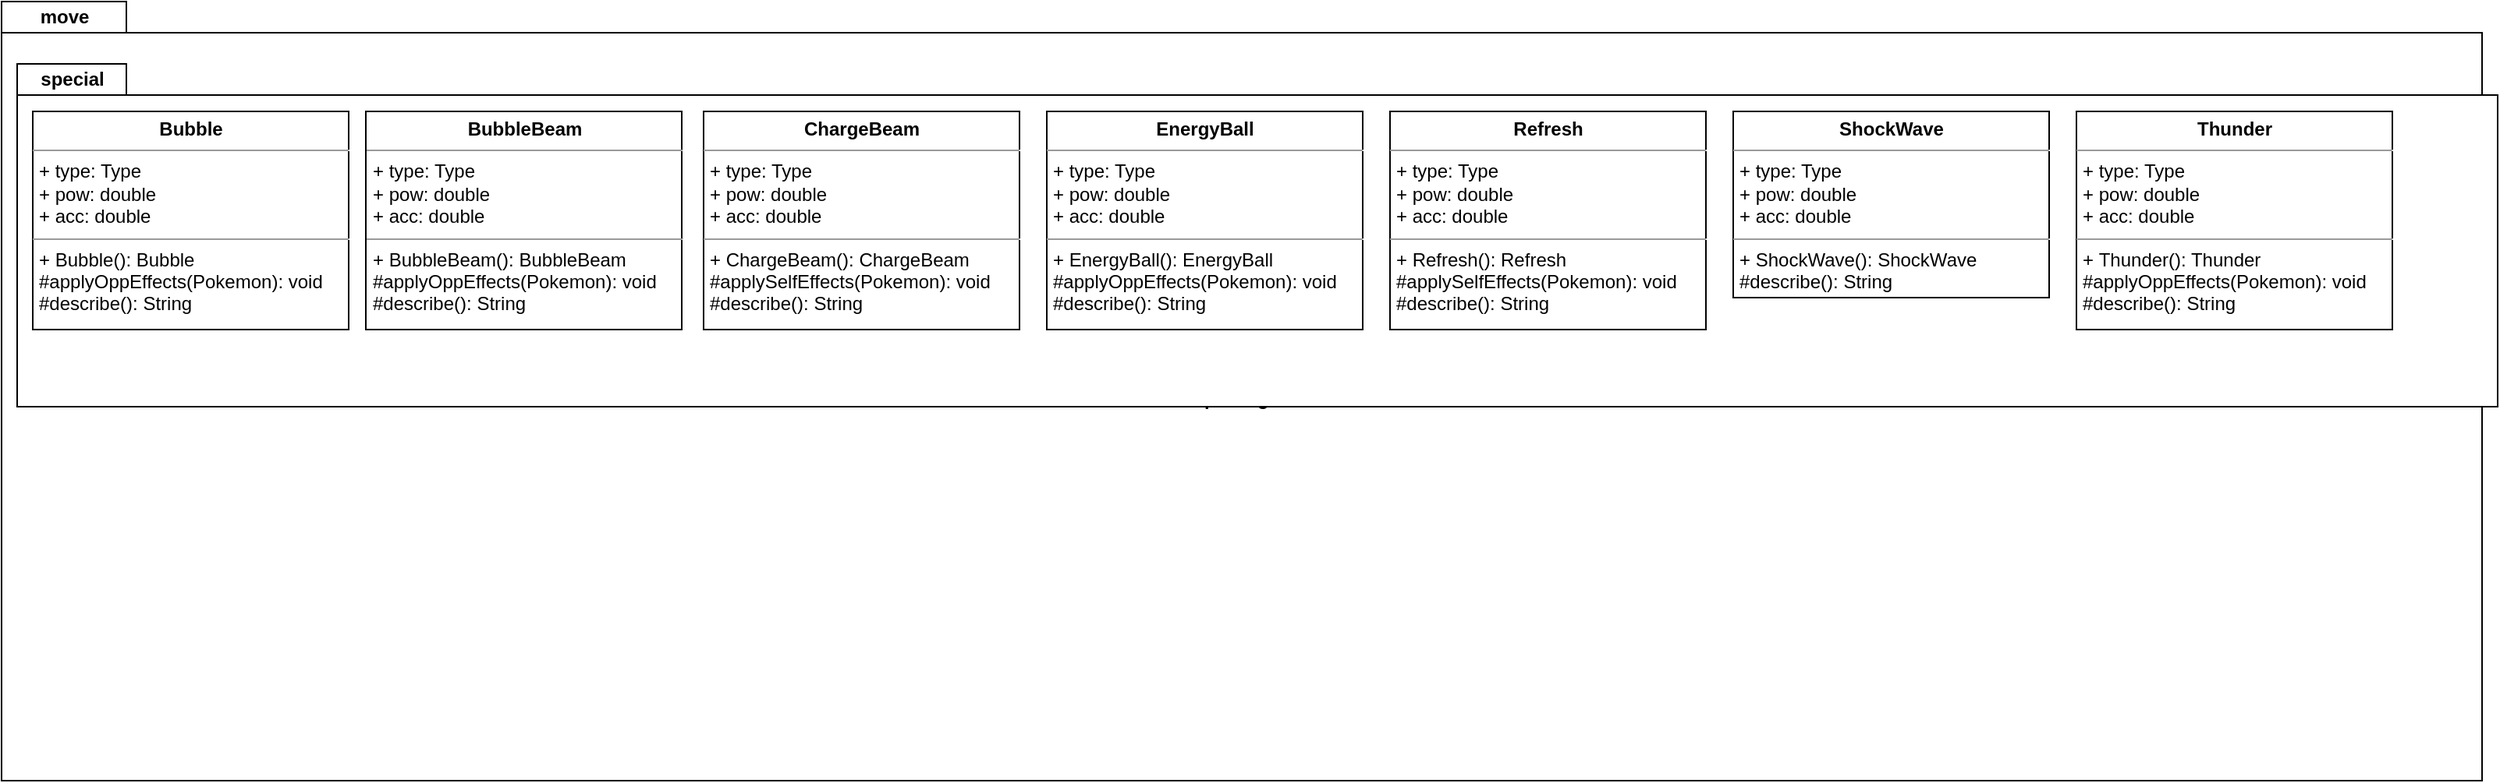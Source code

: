 <mxfile version="22.1.0" type="github">
  <diagram name="Page-1" id="b5b7bab2-c9e2-2cf4-8b2a-24fd1a2a6d21">
    <mxGraphModel dx="1582" dy="2142" grid="1" gridSize="10" guides="1" tooltips="1" connect="1" arrows="1" fold="1" page="1" pageScale="1" pageWidth="827" pageHeight="1169" background="none" math="0" shadow="0">
      <root>
        <mxCell id="0" />
        <mxCell id="1" parent="0" />
        <mxCell id="ocz2I9zyzVs3Qco7JFw5-1" value="package" style="shape=folder;fontStyle=1;spacingTop=10;tabWidth=80;tabHeight=20;tabPosition=left;html=1;whiteSpace=wrap;movable=1;resizable=1;rotatable=1;deletable=1;editable=1;locked=0;connectable=1;" vertex="1" parent="1">
          <mxGeometry x="100" y="-1060" width="1590" height="500" as="geometry" />
        </mxCell>
        <mxCell id="ocz2I9zyzVs3Qco7JFw5-3" value="package" style="shape=folder;fontStyle=1;spacingTop=10;tabWidth=70;tabHeight=20;tabPosition=left;html=1;whiteSpace=wrap;movable=1;resizable=1;rotatable=1;deletable=1;editable=1;locked=0;connectable=1;" vertex="1" parent="1">
          <mxGeometry x="110" y="-1020" width="1590" height="220" as="geometry" />
        </mxCell>
        <mxCell id="ocz2I9zyzVs3Qco7JFw5-2" value="move" style="text;align=center;fontStyle=1;verticalAlign=middle;spacingLeft=3;spacingRight=3;strokeColor=none;rotatable=0;points=[[0,0.5],[1,0.5]];portConstraint=eastwest;html=1;" vertex="1" parent="1">
          <mxGeometry x="100" y="-1060" width="80" height="20" as="geometry" />
        </mxCell>
        <mxCell id="ocz2I9zyzVs3Qco7JFw5-4" value="special" style="text;align=center;fontStyle=1;verticalAlign=middle;spacingLeft=3;spacingRight=3;strokeColor=none;rotatable=0;points=[[0,0.5],[1,0.5]];portConstraint=eastwest;html=1;" vertex="1" parent="1">
          <mxGeometry x="110" y="-1020" width="70" height="20" as="geometry" />
        </mxCell>
        <mxCell id="ocz2I9zyzVs3Qco7JFw5-8" value="&lt;p style=&quot;margin:0px;margin-top:4px;text-align:center;&quot;&gt;&lt;b&gt;Bubble&lt;/b&gt;&lt;/p&gt;&lt;hr size=&quot;1&quot;&gt;&lt;p style=&quot;border-color: var(--border-color); margin: 0px 0px 0px 4px;&quot;&gt;+ type: Type&lt;/p&gt;&lt;p style=&quot;border-color: var(--border-color); margin: 0px 0px 0px 4px;&quot;&gt;+ pow: double&lt;/p&gt;&lt;p style=&quot;border-color: var(--border-color); margin: 0px 0px 0px 4px;&quot;&gt;+ acc: double&lt;/p&gt;&lt;hr size=&quot;1&quot;&gt;&lt;p style=&quot;margin:0px;margin-left:4px;&quot;&gt;+ Bubble(): Bubble&lt;/p&gt;&lt;p style=&quot;margin:0px;margin-left:4px;&quot;&gt;#applyOppEffects(Pokemon): void&lt;/p&gt;&lt;p style=&quot;margin:0px;margin-left:4px;&quot;&gt;#describe(): String&lt;/p&gt;" style="verticalAlign=top;align=left;overflow=fill;fontSize=12;fontFamily=Helvetica;html=1;whiteSpace=wrap;" vertex="1" parent="1">
          <mxGeometry x="120" y="-989.5" width="202.5" height="140" as="geometry" />
        </mxCell>
        <mxCell id="ocz2I9zyzVs3Qco7JFw5-10" value="&lt;p style=&quot;margin:0px;margin-top:4px;text-align:center;&quot;&gt;&lt;b&gt;BubbleBeam&lt;/b&gt;&lt;/p&gt;&lt;hr size=&quot;1&quot;&gt;&lt;p style=&quot;border-color: var(--border-color); margin: 0px 0px 0px 4px;&quot;&gt;+ type: Type&lt;/p&gt;&lt;p style=&quot;border-color: var(--border-color); margin: 0px 0px 0px 4px;&quot;&gt;+ pow: double&lt;/p&gt;&lt;p style=&quot;border-color: var(--border-color); margin: 0px 0px 0px 4px;&quot;&gt;+ acc: double&lt;/p&gt;&lt;hr size=&quot;1&quot;&gt;&lt;p style=&quot;margin:0px;margin-left:4px;&quot;&gt;+ BubbleBeam(): BubbleBeam&lt;/p&gt;&lt;p style=&quot;margin:0px;margin-left:4px;&quot;&gt;#applyOppEffects(Pokemon): void&lt;/p&gt;&lt;p style=&quot;margin:0px;margin-left:4px;&quot;&gt;#describe(): String&lt;/p&gt;" style="verticalAlign=top;align=left;overflow=fill;fontSize=12;fontFamily=Helvetica;html=1;whiteSpace=wrap;" vertex="1" parent="1">
          <mxGeometry x="333.5" y="-989.5" width="202.5" height="140" as="geometry" />
        </mxCell>
        <mxCell id="ocz2I9zyzVs3Qco7JFw5-12" value="&lt;p style=&quot;margin:0px;margin-top:4px;text-align:center;&quot;&gt;&lt;b&gt;ChargeBeam&lt;/b&gt;&lt;/p&gt;&lt;hr size=&quot;1&quot;&gt;&lt;p style=&quot;border-color: var(--border-color); margin: 0px 0px 0px 4px;&quot;&gt;+ type: Type&lt;/p&gt;&lt;p style=&quot;border-color: var(--border-color); margin: 0px 0px 0px 4px;&quot;&gt;+ pow: double&lt;/p&gt;&lt;p style=&quot;border-color: var(--border-color); margin: 0px 0px 0px 4px;&quot;&gt;+ acc: double&lt;/p&gt;&lt;hr size=&quot;1&quot;&gt;&lt;p style=&quot;margin:0px;margin-left:4px;&quot;&gt;+&amp;nbsp;ChargeBeam():&amp;nbsp;&lt;span style=&quot;border-color: var(--border-color); text-align: center;&quot;&gt;Charge&lt;/span&gt;Beam&lt;/p&gt;&lt;p style=&quot;margin:0px;margin-left:4px;&quot;&gt;#applySelfEffects(Pokemon): void&lt;/p&gt;&lt;p style=&quot;margin:0px;margin-left:4px;&quot;&gt;#describe(): String&lt;/p&gt;" style="verticalAlign=top;align=left;overflow=fill;fontSize=12;fontFamily=Helvetica;html=1;whiteSpace=wrap;" vertex="1" parent="1">
          <mxGeometry x="550" y="-989.5" width="202.5" height="140" as="geometry" />
        </mxCell>
        <mxCell id="ocz2I9zyzVs3Qco7JFw5-13" value="&lt;p style=&quot;margin:0px;margin-top:4px;text-align:center;&quot;&gt;&lt;b&gt;EnergyBall&lt;/b&gt;&lt;/p&gt;&lt;hr size=&quot;1&quot;&gt;&lt;p style=&quot;border-color: var(--border-color); margin: 0px 0px 0px 4px;&quot;&gt;+ type: Type&lt;/p&gt;&lt;p style=&quot;border-color: var(--border-color); margin: 0px 0px 0px 4px;&quot;&gt;+ pow: double&lt;/p&gt;&lt;p style=&quot;border-color: var(--border-color); margin: 0px 0px 0px 4px;&quot;&gt;+ acc: double&lt;/p&gt;&lt;hr size=&quot;1&quot;&gt;&lt;p style=&quot;margin: 0px 0px 0px 4px;&quot;&gt;+&amp;nbsp;EnergyBall(): EnergyBall&lt;/p&gt;&lt;p style=&quot;margin:0px;margin-left:4px;&quot;&gt;#applyOppEffects(Pokemon): void&lt;/p&gt;&lt;p style=&quot;margin:0px;margin-left:4px;&quot;&gt;#describe(): String&lt;/p&gt;" style="verticalAlign=top;align=left;overflow=fill;fontSize=12;fontFamily=Helvetica;html=1;whiteSpace=wrap;" vertex="1" parent="1">
          <mxGeometry x="770" y="-989.5" width="202.5" height="140" as="geometry" />
        </mxCell>
        <mxCell id="ocz2I9zyzVs3Qco7JFw5-15" value="&lt;p style=&quot;margin:0px;margin-top:4px;text-align:center;&quot;&gt;&lt;b&gt;Refresh&lt;/b&gt;&lt;/p&gt;&lt;hr size=&quot;1&quot;&gt;&lt;p style=&quot;border-color: var(--border-color); margin: 0px 0px 0px 4px;&quot;&gt;+ type: Type&lt;/p&gt;&lt;p style=&quot;border-color: var(--border-color); margin: 0px 0px 0px 4px;&quot;&gt;+ pow: double&lt;/p&gt;&lt;p style=&quot;border-color: var(--border-color); margin: 0px 0px 0px 4px;&quot;&gt;+ acc: double&lt;/p&gt;&lt;hr size=&quot;1&quot;&gt;&lt;p style=&quot;margin: 0px 0px 0px 4px;&quot;&gt;+&amp;nbsp;Refresh(): Refresh&lt;/p&gt;&lt;p style=&quot;margin:0px;margin-left:4px;&quot;&gt;#applySelfEffects(Pokemon): void&lt;/p&gt;&lt;p style=&quot;margin:0px;margin-left:4px;&quot;&gt;#describe(): String&lt;/p&gt;" style="verticalAlign=top;align=left;overflow=fill;fontSize=12;fontFamily=Helvetica;html=1;whiteSpace=wrap;" vertex="1" parent="1">
          <mxGeometry x="990" y="-989.5" width="202.5" height="140" as="geometry" />
        </mxCell>
        <mxCell id="ocz2I9zyzVs3Qco7JFw5-17" value="&lt;p style=&quot;margin:0px;margin-top:4px;text-align:center;&quot;&gt;&lt;b&gt;ShockWave&lt;/b&gt;&lt;/p&gt;&lt;hr size=&quot;1&quot;&gt;&lt;p style=&quot;border-color: var(--border-color); margin: 0px 0px 0px 4px;&quot;&gt;+ type: Type&lt;/p&gt;&lt;p style=&quot;border-color: var(--border-color); margin: 0px 0px 0px 4px;&quot;&gt;+ pow: double&lt;/p&gt;&lt;p style=&quot;border-color: var(--border-color); margin: 0px 0px 0px 4px;&quot;&gt;+ acc: double&lt;/p&gt;&lt;hr size=&quot;1&quot;&gt;&lt;p style=&quot;margin: 0px 0px 0px 4px;&quot;&gt;+&amp;nbsp;ShockWave(): ShockWave&lt;/p&gt;&lt;p style=&quot;margin:0px;margin-left:4px;&quot;&gt;#describe(): String&lt;/p&gt;" style="verticalAlign=top;align=left;overflow=fill;fontSize=12;fontFamily=Helvetica;html=1;whiteSpace=wrap;" vertex="1" parent="1">
          <mxGeometry x="1210" y="-989.5" width="202.5" height="119.5" as="geometry" />
        </mxCell>
        <mxCell id="ocz2I9zyzVs3Qco7JFw5-19" value="&lt;p style=&quot;margin:0px;margin-top:4px;text-align:center;&quot;&gt;&lt;b&gt;Thunder&lt;/b&gt;&lt;/p&gt;&lt;hr size=&quot;1&quot;&gt;&lt;p style=&quot;border-color: var(--border-color); margin: 0px 0px 0px 4px;&quot;&gt;+ type: Type&lt;/p&gt;&lt;p style=&quot;border-color: var(--border-color); margin: 0px 0px 0px 4px;&quot;&gt;+ pow: double&lt;/p&gt;&lt;p style=&quot;border-color: var(--border-color); margin: 0px 0px 0px 4px;&quot;&gt;+ acc: double&lt;/p&gt;&lt;hr size=&quot;1&quot;&gt;&lt;p style=&quot;margin: 0px 0px 0px 4px;&quot;&gt;+&amp;nbsp;Thunder(): Thunder&lt;/p&gt;&lt;p style=&quot;margin:0px;margin-left:4px;&quot;&gt;#applyOppEffects(Pokemon): void&lt;/p&gt;&lt;p style=&quot;margin:0px;margin-left:4px;&quot;&gt;#describe(): String&lt;/p&gt;" style="verticalAlign=top;align=left;overflow=fill;fontSize=12;fontFamily=Helvetica;html=1;whiteSpace=wrap;" vertex="1" parent="1">
          <mxGeometry x="1430" y="-989.5" width="202.5" height="140" as="geometry" />
        </mxCell>
      </root>
    </mxGraphModel>
  </diagram>
</mxfile>

